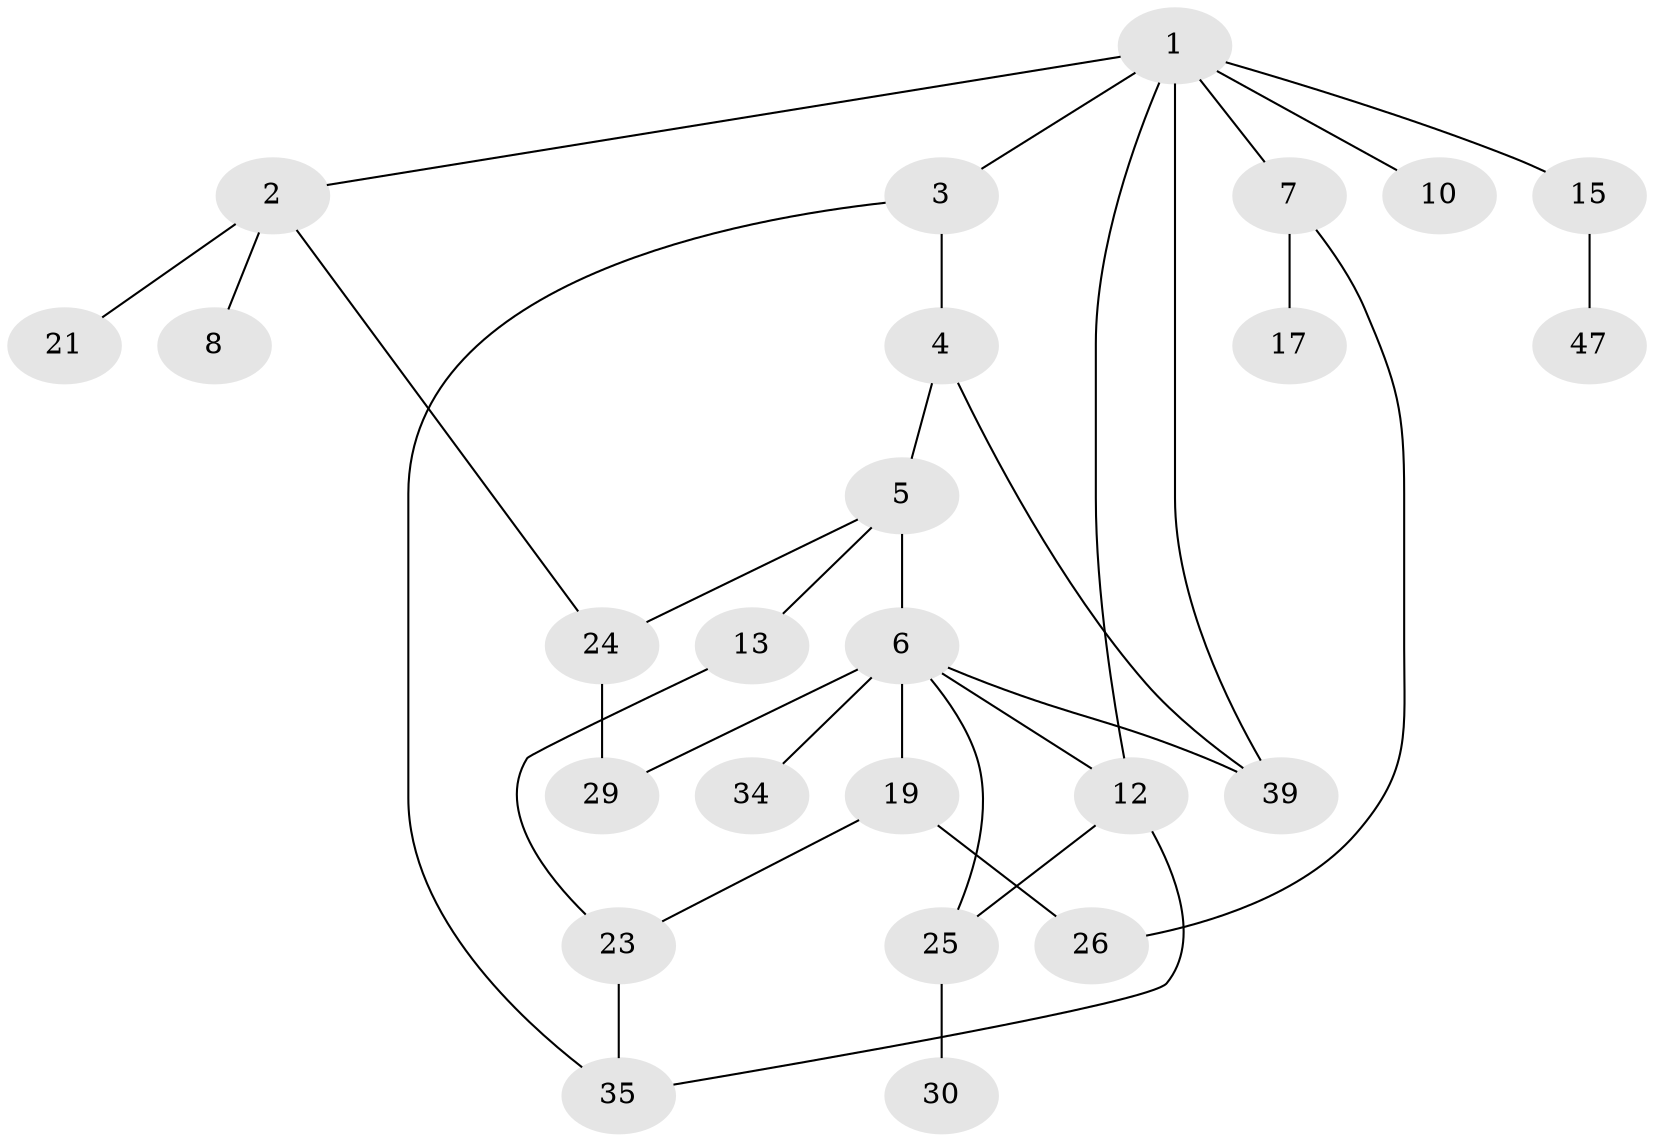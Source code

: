// original degree distribution, {7: 0.02, 4: 0.06, 3: 0.32, 6: 0.02, 8: 0.02, 2: 0.3, 1: 0.26}
// Generated by graph-tools (version 1.1) at 2025/13/03/09/25 04:13:22]
// undirected, 25 vertices, 34 edges
graph export_dot {
graph [start="1"]
  node [color=gray90,style=filled];
  1 [super="+14"];
  2;
  3;
  4;
  5 [super="+20+18"];
  6 [super="+9+11"];
  7 [super="+27"];
  8 [super="+31+36"];
  10 [super="+33"];
  12 [super="+22+49"];
  13;
  15 [super="+37"];
  17;
  19 [super="+46"];
  21;
  23 [super="+41"];
  24 [super="+38"];
  25;
  26 [super="+32"];
  29;
  30;
  34;
  35 [super="+42+40"];
  39 [super="+48"];
  47;
  1 -- 2;
  1 -- 3;
  1 -- 7;
  1 -- 10;
  1 -- 15;
  1 -- 12;
  1 -- 39;
  2 -- 8;
  2 -- 21;
  2 -- 24;
  3 -- 4;
  3 -- 35;
  4 -- 5;
  4 -- 39;
  5 -- 6 [weight=2];
  5 -- 13;
  5 -- 24;
  6 -- 34;
  6 -- 39;
  6 -- 19 [weight=2];
  6 -- 25;
  6 -- 29;
  6 -- 12 [weight=2];
  7 -- 17;
  7 -- 26;
  12 -- 35;
  12 -- 25;
  13 -- 23;
  15 -- 47;
  19 -- 23;
  19 -- 26;
  23 -- 35;
  24 -- 29;
  25 -- 30;
}
